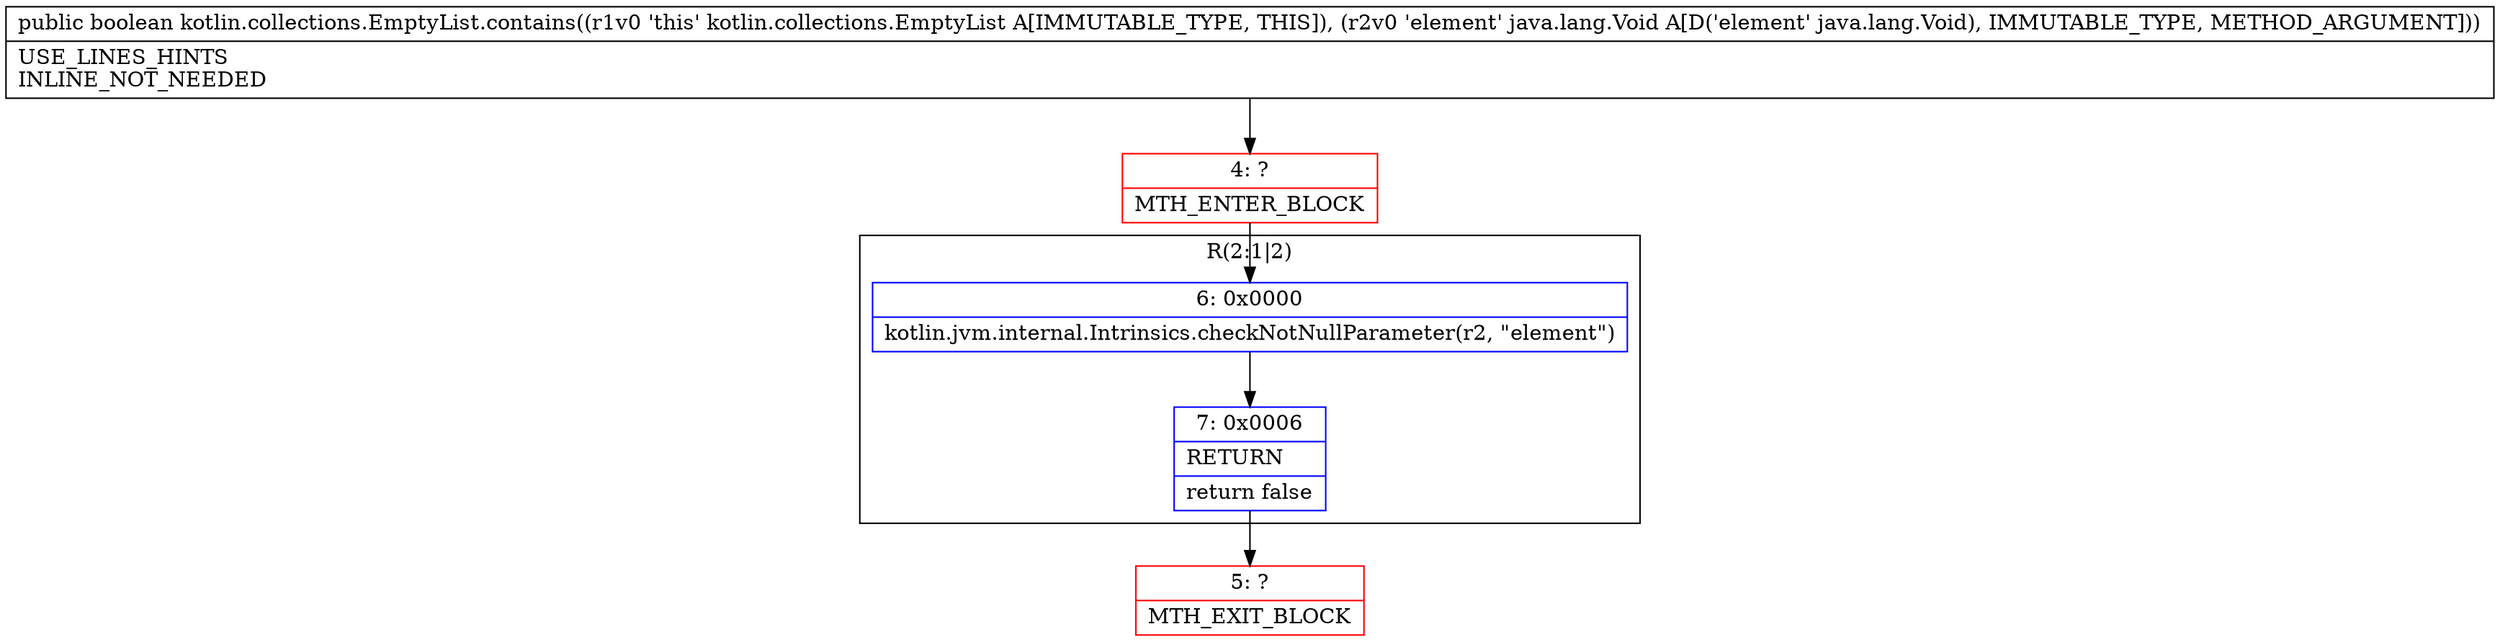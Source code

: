 digraph "CFG forkotlin.collections.EmptyList.contains(Ljava\/lang\/Void;)Z" {
subgraph cluster_Region_417843880 {
label = "R(2:1|2)";
node [shape=record,color=blue];
Node_6 [shape=record,label="{6\:\ 0x0000|kotlin.jvm.internal.Intrinsics.checkNotNullParameter(r2, \"element\")\l}"];
Node_7 [shape=record,label="{7\:\ 0x0006|RETURN\l|return false\l}"];
}
Node_4 [shape=record,color=red,label="{4\:\ ?|MTH_ENTER_BLOCK\l}"];
Node_5 [shape=record,color=red,label="{5\:\ ?|MTH_EXIT_BLOCK\l}"];
MethodNode[shape=record,label="{public boolean kotlin.collections.EmptyList.contains((r1v0 'this' kotlin.collections.EmptyList A[IMMUTABLE_TYPE, THIS]), (r2v0 'element' java.lang.Void A[D('element' java.lang.Void), IMMUTABLE_TYPE, METHOD_ARGUMENT]))  | USE_LINES_HINTS\lINLINE_NOT_NEEDED\l}"];
MethodNode -> Node_4;Node_6 -> Node_7;
Node_7 -> Node_5;
Node_4 -> Node_6;
}

